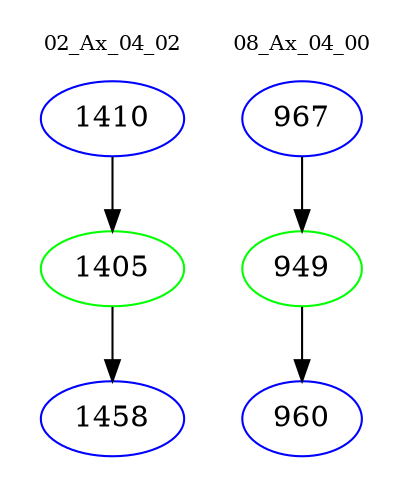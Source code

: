 digraph{
subgraph cluster_0 {
color = white
label = "02_Ax_04_02";
fontsize=10;
T0_1410 [label="1410", color="blue"]
T0_1410 -> T0_1405 [color="black"]
T0_1405 [label="1405", color="green"]
T0_1405 -> T0_1458 [color="black"]
T0_1458 [label="1458", color="blue"]
}
subgraph cluster_1 {
color = white
label = "08_Ax_04_00";
fontsize=10;
T1_967 [label="967", color="blue"]
T1_967 -> T1_949 [color="black"]
T1_949 [label="949", color="green"]
T1_949 -> T1_960 [color="black"]
T1_960 [label="960", color="blue"]
}
}

